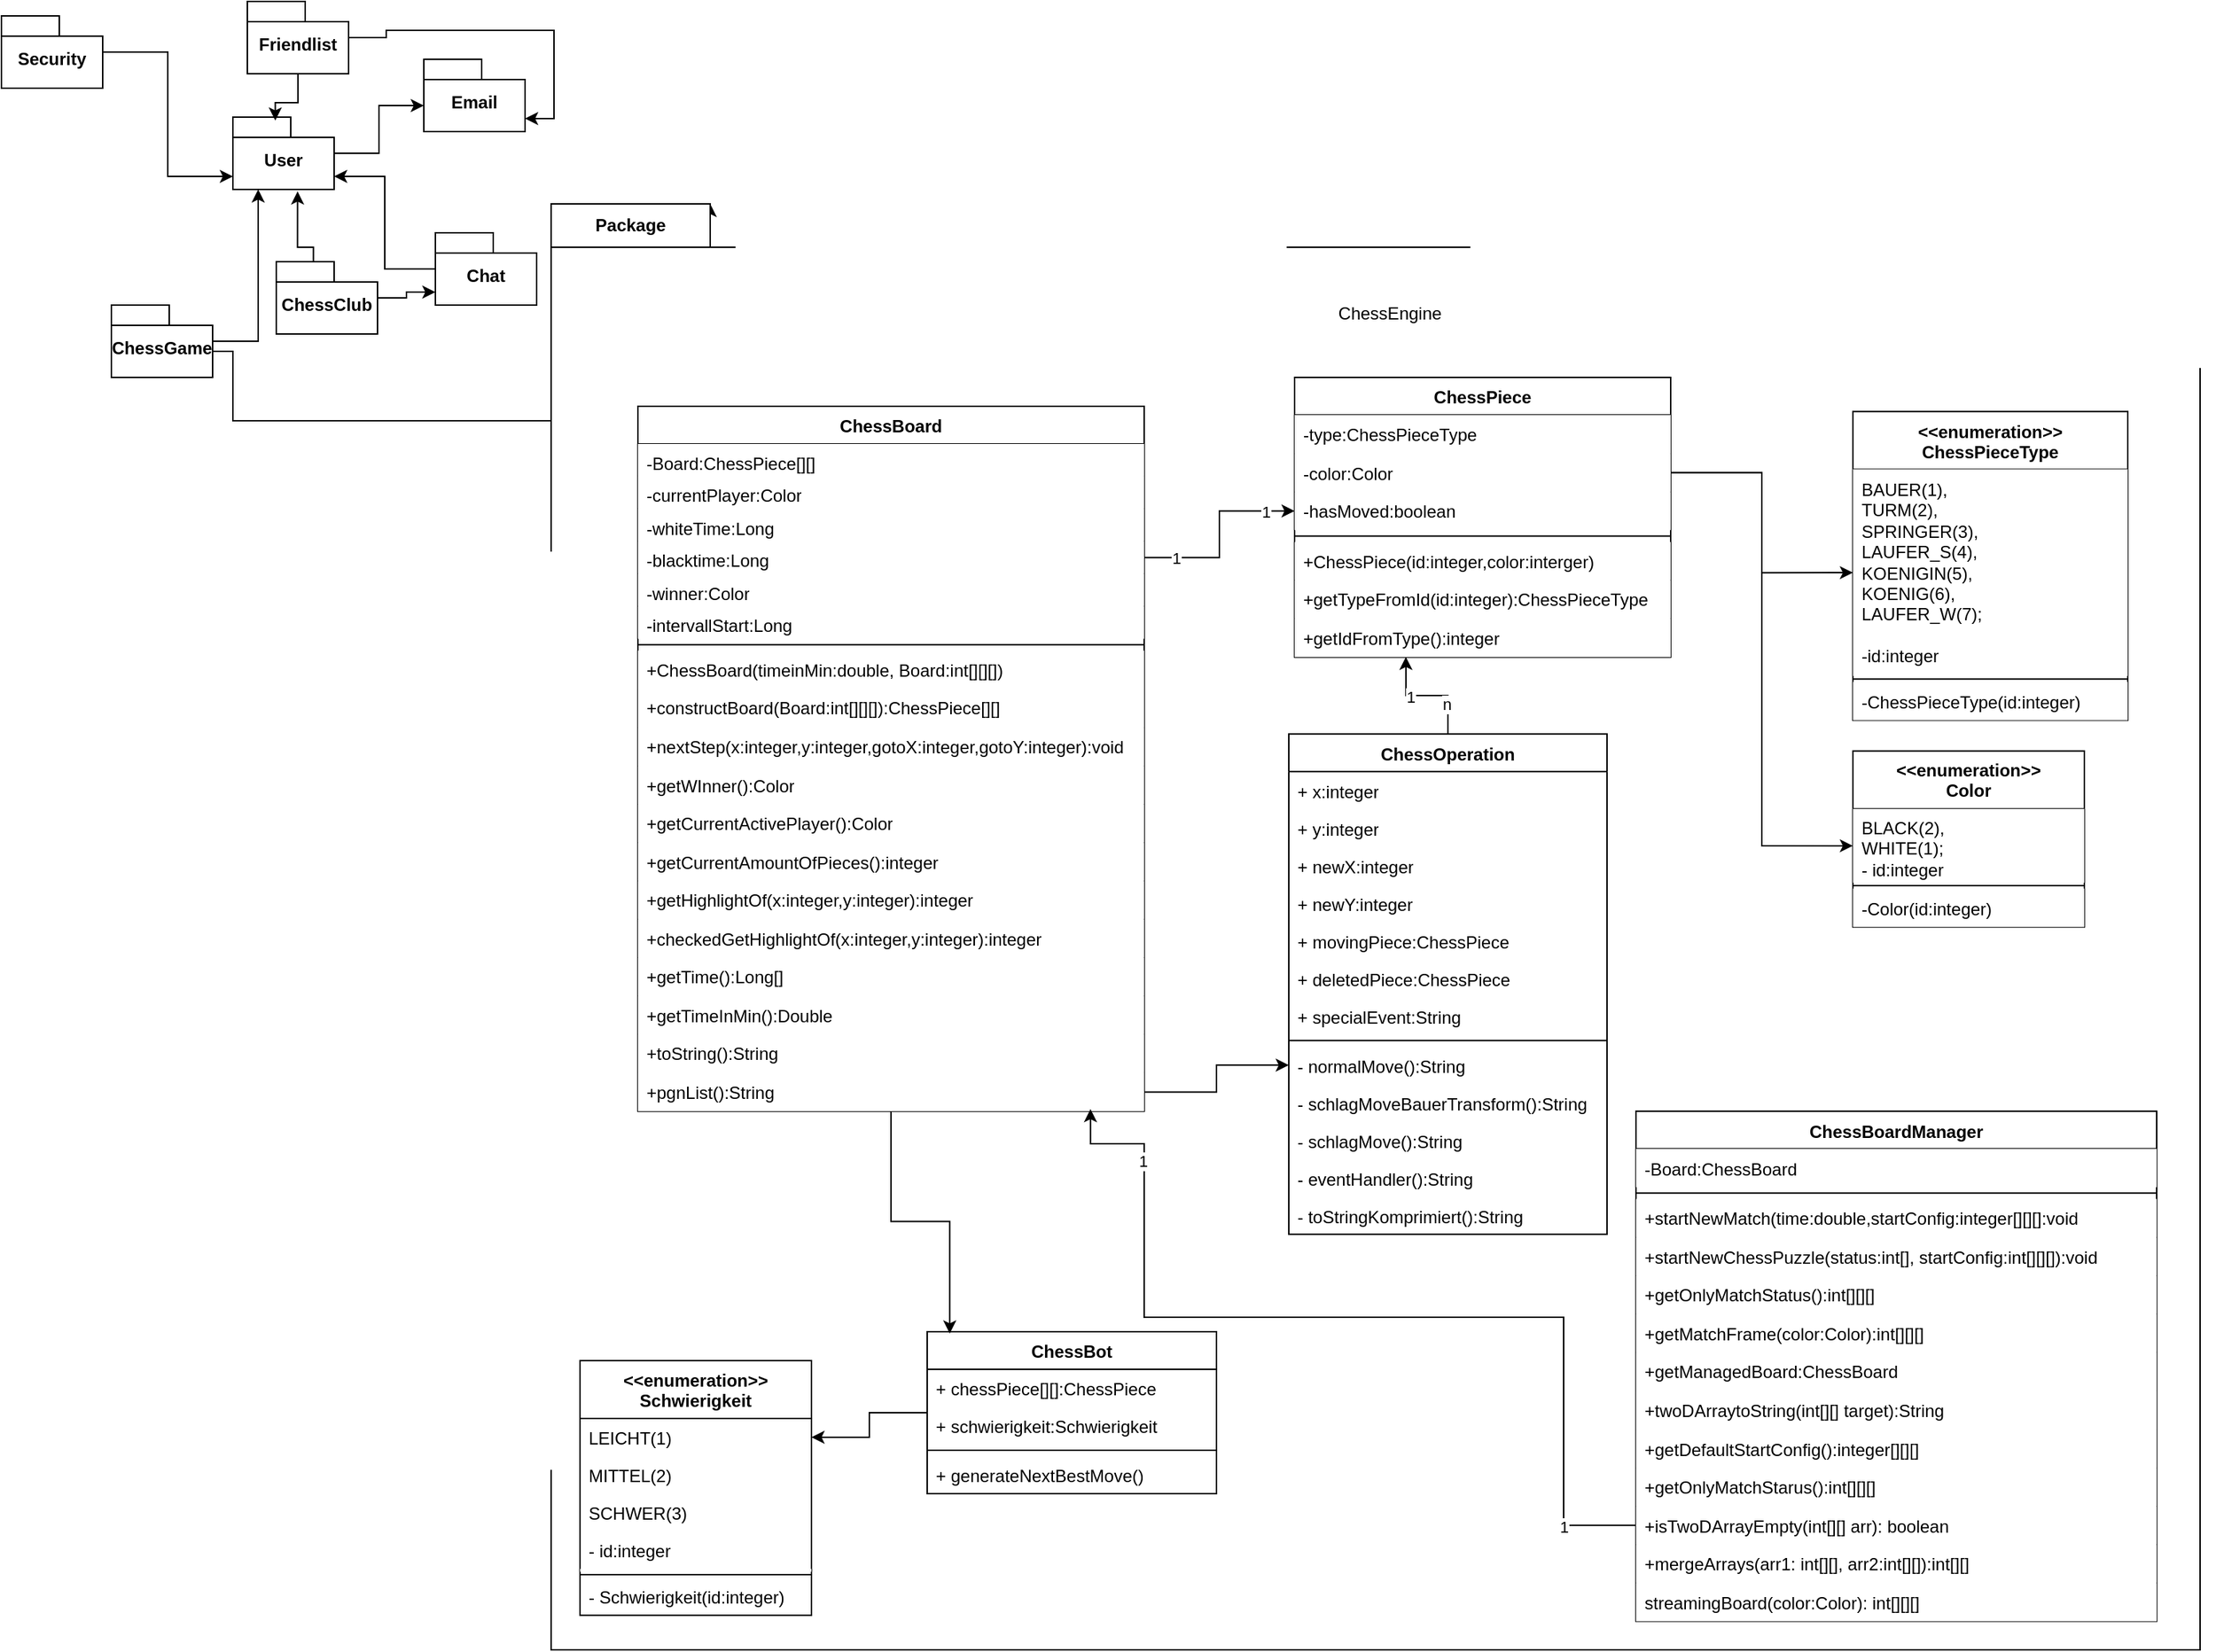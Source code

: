 <mxfile version="22.0.3" type="device">
  <diagram name="Seite-1" id="c28Q1IENT9KXUYJO6mZ8">
    <mxGraphModel dx="1861" dy="556" grid="1" gridSize="10" guides="1" tooltips="1" connect="1" arrows="1" fold="1" page="1" pageScale="1" pageWidth="827" pageHeight="1169" math="0" shadow="0">
      <root>
        <mxCell id="0" />
        <mxCell id="1" parent="0" />
        <mxCell id="IfCNX7LFpCoSi9c5CtZU-1" value="Email" style="shape=folder;fontStyle=1;spacingTop=10;tabWidth=40;tabHeight=14;tabPosition=left;html=1;whiteSpace=wrap;strokeColor=#000000;movable=1;resizable=1;rotatable=1;deletable=1;editable=1;locked=0;connectable=1;" parent="1" vertex="1">
          <mxGeometry x="-448" y="50" width="70" height="50" as="geometry" />
        </mxCell>
        <mxCell id="IfCNX7LFpCoSi9c5CtZU-2" value="Security" style="shape=folder;fontStyle=1;spacingTop=10;tabWidth=40;tabHeight=14;tabPosition=left;html=1;whiteSpace=wrap;strokeColor=#000000;movable=1;resizable=1;rotatable=1;deletable=1;editable=1;locked=0;connectable=1;" parent="1" vertex="1">
          <mxGeometry x="-740" y="20" width="70" height="50" as="geometry" />
        </mxCell>
        <mxCell id="IfCNX7LFpCoSi9c5CtZU-3" value="Friendlist" style="shape=folder;fontStyle=1;spacingTop=10;tabWidth=40;tabHeight=14;tabPosition=left;html=1;whiteSpace=wrap;strokeColor=#000000;movable=1;resizable=1;rotatable=1;deletable=1;editable=1;locked=0;connectable=1;" parent="1" vertex="1">
          <mxGeometry x="-570" y="10" width="70" height="50" as="geometry" />
        </mxCell>
        <mxCell id="IfCNX7LFpCoSi9c5CtZU-4" value="Chat" style="shape=folder;fontStyle=1;spacingTop=10;tabWidth=40;tabHeight=14;tabPosition=left;html=1;whiteSpace=wrap;strokeColor=#000000;movable=1;resizable=1;rotatable=1;deletable=1;editable=1;locked=0;connectable=1;" parent="1" vertex="1">
          <mxGeometry x="-440" y="170" width="70" height="50" as="geometry" />
        </mxCell>
        <mxCell id="IfCNX7LFpCoSi9c5CtZU-5" value="ChessGame" style="shape=folder;fontStyle=1;spacingTop=10;tabWidth=40;tabHeight=14;tabPosition=left;html=1;whiteSpace=wrap;strokeColor=#000000;movable=1;resizable=1;rotatable=1;deletable=1;editable=1;locked=0;connectable=1;" parent="1" vertex="1">
          <mxGeometry x="-664" y="220" width="70" height="50" as="geometry" />
        </mxCell>
        <mxCell id="IfCNX7LFpCoSi9c5CtZU-7" value="User" style="shape=folder;fontStyle=1;spacingTop=10;tabWidth=40;tabHeight=14;tabPosition=left;html=1;whiteSpace=wrap;strokeColor=#000000;movable=1;resizable=1;rotatable=1;deletable=1;editable=1;locked=0;connectable=1;" parent="1" vertex="1">
          <mxGeometry x="-580" y="90" width="70" height="50" as="geometry" />
        </mxCell>
        <mxCell id="IfCNX7LFpCoSi9c5CtZU-9" value="ChessClub" style="shape=folder;fontStyle=1;spacingTop=10;tabWidth=40;tabHeight=14;tabPosition=left;html=1;whiteSpace=wrap;strokeColor=#000000;movable=1;resizable=1;rotatable=1;deletable=1;editable=1;locked=0;connectable=1;" parent="1" vertex="1">
          <mxGeometry x="-550" y="190" width="70" height="50" as="geometry" />
        </mxCell>
        <mxCell id="IfCNX7LFpCoSi9c5CtZU-10" style="edgeStyle=orthogonalEdgeStyle;rounded=0;orthogonalLoop=1;jettySize=auto;html=1;entryX=0;entryY=0;entryDx=0;entryDy=32;entryPerimeter=0;strokeColor=#000000;movable=1;resizable=1;rotatable=1;deletable=1;editable=1;locked=0;connectable=1;" parent="1" source="IfCNX7LFpCoSi9c5CtZU-7" target="IfCNX7LFpCoSi9c5CtZU-1" edge="1">
          <mxGeometry relative="1" as="geometry" />
        </mxCell>
        <mxCell id="IfCNX7LFpCoSi9c5CtZU-11" style="edgeStyle=orthogonalEdgeStyle;rounded=0;orthogonalLoop=1;jettySize=auto;html=1;entryX=0.419;entryY=0.047;entryDx=0;entryDy=0;entryPerimeter=0;strokeColor=#000000;movable=1;resizable=1;rotatable=1;deletable=1;editable=1;locked=0;connectable=1;" parent="1" source="IfCNX7LFpCoSi9c5CtZU-3" target="IfCNX7LFpCoSi9c5CtZU-7" edge="1">
          <mxGeometry relative="1" as="geometry" />
        </mxCell>
        <mxCell id="IfCNX7LFpCoSi9c5CtZU-12" style="edgeStyle=orthogonalEdgeStyle;rounded=0;orthogonalLoop=1;jettySize=auto;html=1;entryX=0;entryY=0;entryDx=70;entryDy=41;entryPerimeter=0;strokeColor=#000000;movable=1;resizable=1;rotatable=1;deletable=1;editable=1;locked=0;connectable=1;" parent="1" source="IfCNX7LFpCoSi9c5CtZU-4" target="IfCNX7LFpCoSi9c5CtZU-7" edge="1">
          <mxGeometry relative="1" as="geometry" />
        </mxCell>
        <mxCell id="IfCNX7LFpCoSi9c5CtZU-14" style="edgeStyle=orthogonalEdgeStyle;rounded=0;orthogonalLoop=1;jettySize=auto;html=1;exitX=0;exitY=0;exitDx=70;exitDy=32;exitPerimeter=0;entryX=0;entryY=0;entryDx=110;entryDy=0;entryPerimeter=0;movable=1;resizable=1;rotatable=1;deletable=1;editable=1;locked=0;connectable=1;" parent="1" source="IfCNX7LFpCoSi9c5CtZU-5" target="IfCNX7LFpCoSi9c5CtZU-20" edge="1">
          <mxGeometry relative="1" as="geometry">
            <mxPoint x="-280" y="361" as="targetPoint" />
            <Array as="points">
              <mxPoint x="-580" y="252" />
              <mxPoint x="-580" y="300" />
            </Array>
          </mxGeometry>
        </mxCell>
        <mxCell id="IfCNX7LFpCoSi9c5CtZU-15" style="edgeStyle=orthogonalEdgeStyle;rounded=0;orthogonalLoop=1;jettySize=auto;html=1;strokeColor=#000000;entryX=0.639;entryY=1.028;entryDx=0;entryDy=0;entryPerimeter=0;exitX=0.367;exitY=-0.007;exitDx=0;exitDy=0;exitPerimeter=0;movable=1;resizable=1;rotatable=1;deletable=1;editable=1;locked=0;connectable=1;" parent="1" source="IfCNX7LFpCoSi9c5CtZU-9" target="IfCNX7LFpCoSi9c5CtZU-7" edge="1">
          <mxGeometry relative="1" as="geometry">
            <mxPoint x="-449" y="180" as="targetPoint" />
            <Array as="points">
              <mxPoint x="-524" y="180" />
              <mxPoint x="-535" y="180" />
            </Array>
          </mxGeometry>
        </mxCell>
        <mxCell id="IfCNX7LFpCoSi9c5CtZU-16" style="edgeStyle=orthogonalEdgeStyle;rounded=0;orthogonalLoop=1;jettySize=auto;html=1;entryX=0.25;entryY=1;entryDx=0;entryDy=0;entryPerimeter=0;strokeColor=#000000;movable=1;resizable=1;rotatable=1;deletable=1;editable=1;locked=0;connectable=1;" parent="1" source="IfCNX7LFpCoSi9c5CtZU-5" target="IfCNX7LFpCoSi9c5CtZU-7" edge="1">
          <mxGeometry relative="1" as="geometry" />
        </mxCell>
        <mxCell id="IfCNX7LFpCoSi9c5CtZU-17" style="edgeStyle=orthogonalEdgeStyle;rounded=0;orthogonalLoop=1;jettySize=auto;html=1;entryX=0;entryY=0;entryDx=70;entryDy=41;entryPerimeter=0;strokeColor=#000000;movable=1;resizable=1;rotatable=1;deletable=1;editable=1;locked=0;connectable=1;" parent="1" source="IfCNX7LFpCoSi9c5CtZU-3" target="IfCNX7LFpCoSi9c5CtZU-1" edge="1">
          <mxGeometry relative="1" as="geometry" />
        </mxCell>
        <mxCell id="IfCNX7LFpCoSi9c5CtZU-18" style="edgeStyle=orthogonalEdgeStyle;rounded=0;orthogonalLoop=1;jettySize=auto;html=1;entryX=0;entryY=0;entryDx=0;entryDy=41;entryPerimeter=0;strokeColor=#000000;movable=1;resizable=1;rotatable=1;deletable=1;editable=1;locked=0;connectable=1;" parent="1" source="IfCNX7LFpCoSi9c5CtZU-2" target="IfCNX7LFpCoSi9c5CtZU-7" edge="1">
          <mxGeometry relative="1" as="geometry" />
        </mxCell>
        <mxCell id="IfCNX7LFpCoSi9c5CtZU-19" style="edgeStyle=orthogonalEdgeStyle;rounded=0;orthogonalLoop=1;jettySize=auto;html=1;entryX=0;entryY=0;entryDx=0;entryDy=41;entryPerimeter=0;strokeColor=#000000;movable=1;resizable=1;rotatable=1;deletable=1;editable=1;locked=0;connectable=1;" parent="1" source="IfCNX7LFpCoSi9c5CtZU-9" target="IfCNX7LFpCoSi9c5CtZU-4" edge="1">
          <mxGeometry relative="1" as="geometry" />
        </mxCell>
        <mxCell id="IfCNX7LFpCoSi9c5CtZU-20" value="Package" style="shape=folder;fontStyle=1;tabWidth=110;tabHeight=30;tabPosition=left;html=1;boundedLbl=1;labelInHeader=1;container=0;collapsible=0;whiteSpace=wrap;movable=1;resizable=1;rotatable=1;deletable=1;editable=1;locked=0;connectable=1;" parent="1" vertex="1">
          <mxGeometry x="-360" y="150" width="1140" height="1000" as="geometry" />
        </mxCell>
        <mxCell id="IfCNX7LFpCoSi9c5CtZU-21" value="ChessEngine" style="html=1;strokeColor=none;resizeWidth=1;resizeHeight=1;fillColor=none;part=1;connectable=1;allowArrows=0;deletable=1;whiteSpace=wrap;movable=1;resizable=1;rotatable=1;editable=1;locked=0;" parent="1" vertex="1">
          <mxGeometry x="-350" y="150" width="1140" height="91.757" as="geometry">
            <mxPoint y="30" as="offset" />
          </mxGeometry>
        </mxCell>
        <mxCell id="IfCNX7LFpCoSi9c5CtZU-80" value="ChessBoardManager" style="swimlane;fontStyle=1;align=center;verticalAlign=top;childLayout=stackLayout;horizontal=1;startSize=26;horizontalStack=0;resizeParent=1;resizeParentMax=0;resizeLast=0;collapsible=1;marginBottom=0;whiteSpace=wrap;html=1;fillColor=#FFFFFF;movable=1;resizable=1;rotatable=1;deletable=1;editable=1;locked=0;connectable=1;" parent="1" vertex="1">
          <mxGeometry x="390" y="777.522" width="360" height="352.737" as="geometry" />
        </mxCell>
        <mxCell id="IfCNX7LFpCoSi9c5CtZU-81" value="-Board:ChessBoard" style="text;strokeColor=none;fillColor=#FFFFFF;align=left;verticalAlign=top;spacingLeft=4;spacingRight=4;overflow=hidden;rotatable=1;points=[[0,0.5],[1,0.5]];portConstraint=eastwest;whiteSpace=wrap;html=1;movable=1;resizable=1;deletable=1;editable=1;locked=0;connectable=1;" parent="IfCNX7LFpCoSi9c5CtZU-80" vertex="1">
          <mxGeometry y="26" width="360" height="26.547" as="geometry" />
        </mxCell>
        <mxCell id="IfCNX7LFpCoSi9c5CtZU-83" value="" style="line;strokeWidth=1;fillColor=#FFFFFF;align=left;verticalAlign=middle;spacingTop=-1;spacingLeft=3;spacingRight=3;rotatable=1;labelPosition=right;points=[];portConstraint=eastwest;strokeColor=inherit;movable=1;resizable=1;deletable=1;editable=1;locked=0;connectable=1;" parent="IfCNX7LFpCoSi9c5CtZU-80" vertex="1">
          <mxGeometry y="52.547" width="360" height="8.168" as="geometry" />
        </mxCell>
        <mxCell id="IfCNX7LFpCoSi9c5CtZU-84" value="+startNewMatch(time:double,startConfig:integer[][][]:void" style="text;strokeColor=none;fillColor=#FFFFFF;align=left;verticalAlign=top;spacingLeft=4;spacingRight=4;overflow=hidden;rotatable=1;points=[[0,0.5],[1,0.5]];portConstraint=eastwest;whiteSpace=wrap;html=1;movable=1;resizable=1;deletable=1;editable=1;locked=0;connectable=1;" parent="IfCNX7LFpCoSi9c5CtZU-80" vertex="1">
          <mxGeometry y="60.716" width="360" height="26.547" as="geometry" />
        </mxCell>
        <mxCell id="XPDA9a6sTZwHY-Tw1bYk-1" value="+startNewChessPuzzle(status:int[], startConfig:int[][][]):void" style="text;strokeColor=none;fillColor=#FFFFFF;align=left;verticalAlign=top;spacingLeft=4;spacingRight=4;overflow=hidden;rotatable=1;points=[[0,0.5],[1,0.5]];portConstraint=eastwest;whiteSpace=wrap;html=1;movable=1;resizable=1;deletable=1;editable=1;locked=0;connectable=1;" parent="IfCNX7LFpCoSi9c5CtZU-80" vertex="1">
          <mxGeometry y="87.263" width="360" height="26.547" as="geometry" />
        </mxCell>
        <mxCell id="XPDA9a6sTZwHY-Tw1bYk-2" value="+getOnlyMatchStatus():int[][][]" style="text;strokeColor=none;fillColor=#FFFFFF;align=left;verticalAlign=top;spacingLeft=4;spacingRight=4;overflow=hidden;rotatable=1;points=[[0,0.5],[1,0.5]];portConstraint=eastwest;whiteSpace=wrap;html=1;movable=1;resizable=1;deletable=1;editable=1;locked=0;connectable=1;" parent="IfCNX7LFpCoSi9c5CtZU-80" vertex="1">
          <mxGeometry y="113.811" width="360" height="26.547" as="geometry" />
        </mxCell>
        <mxCell id="XPDA9a6sTZwHY-Tw1bYk-3" value="+getMatchFrame(color:Color):int[][][]" style="text;strokeColor=none;fillColor=#FFFFFF;align=left;verticalAlign=top;spacingLeft=4;spacingRight=4;overflow=hidden;rotatable=1;points=[[0,0.5],[1,0.5]];portConstraint=eastwest;whiteSpace=wrap;html=1;movable=1;resizable=1;deletable=1;editable=1;locked=0;connectable=1;" parent="IfCNX7LFpCoSi9c5CtZU-80" vertex="1">
          <mxGeometry y="140.358" width="360" height="26.547" as="geometry" />
        </mxCell>
        <mxCell id="IfCNX7LFpCoSi9c5CtZU-89" value="+getManagedBoard:ChessBoard" style="text;strokeColor=none;fillColor=#FFFFFF;align=left;verticalAlign=top;spacingLeft=4;spacingRight=4;overflow=hidden;rotatable=1;points=[[0,0.5],[1,0.5]];portConstraint=eastwest;whiteSpace=wrap;html=1;movable=1;resizable=1;deletable=1;editable=1;locked=0;connectable=1;" parent="IfCNX7LFpCoSi9c5CtZU-80" vertex="1">
          <mxGeometry y="166.905" width="360" height="26.547" as="geometry" />
        </mxCell>
        <mxCell id="XPDA9a6sTZwHY-Tw1bYk-4" value="+twoDArraytoString(int[][] target):String" style="text;strokeColor=none;fillColor=#FFFFFF;align=left;verticalAlign=top;spacingLeft=4;spacingRight=4;overflow=hidden;rotatable=1;points=[[0,0.5],[1,0.5]];portConstraint=eastwest;whiteSpace=wrap;html=1;movable=1;resizable=1;deletable=1;editable=1;locked=0;connectable=1;" parent="IfCNX7LFpCoSi9c5CtZU-80" vertex="1">
          <mxGeometry y="193.453" width="360" height="26.547" as="geometry" />
        </mxCell>
        <mxCell id="IfCNX7LFpCoSi9c5CtZU-85" value="+getDefaultStartConfig():integer[][][]" style="text;strokeColor=none;fillColor=#FFFFFF;align=left;verticalAlign=top;spacingLeft=4;spacingRight=4;overflow=hidden;rotatable=1;points=[[0,0.5],[1,0.5]];portConstraint=eastwest;whiteSpace=wrap;html=1;movable=1;resizable=1;deletable=1;editable=1;locked=0;connectable=1;" parent="IfCNX7LFpCoSi9c5CtZU-80" vertex="1">
          <mxGeometry y="220.0" width="360" height="26.547" as="geometry" />
        </mxCell>
        <mxCell id="XPDA9a6sTZwHY-Tw1bYk-5" value="+getOnlyMatchStarus():int[][][]" style="text;strokeColor=none;fillColor=#FFFFFF;align=left;verticalAlign=top;spacingLeft=4;spacingRight=4;overflow=hidden;rotatable=1;points=[[0,0.5],[1,0.5]];portConstraint=eastwest;whiteSpace=wrap;html=1;movable=1;resizable=1;deletable=1;editable=1;locked=0;connectable=1;" parent="IfCNX7LFpCoSi9c5CtZU-80" vertex="1">
          <mxGeometry y="246.547" width="360" height="26.547" as="geometry" />
        </mxCell>
        <mxCell id="XPDA9a6sTZwHY-Tw1bYk-6" value="+isTwoDArrayEmpty(int[][] arr): boolean" style="text;strokeColor=none;fillColor=#FFFFFF;align=left;verticalAlign=top;spacingLeft=4;spacingRight=4;overflow=hidden;rotatable=1;points=[[0,0.5],[1,0.5]];portConstraint=eastwest;whiteSpace=wrap;html=1;movable=1;resizable=1;deletable=1;editable=1;locked=0;connectable=1;" parent="IfCNX7LFpCoSi9c5CtZU-80" vertex="1">
          <mxGeometry y="273.095" width="360" height="26.547" as="geometry" />
        </mxCell>
        <mxCell id="XPDA9a6sTZwHY-Tw1bYk-7" value="+mergeArrays(arr1: int[][], arr2:int[][]):int[][]" style="text;strokeColor=none;fillColor=#FFFFFF;align=left;verticalAlign=top;spacingLeft=4;spacingRight=4;overflow=hidden;rotatable=1;points=[[0,0.5],[1,0.5]];portConstraint=eastwest;whiteSpace=wrap;html=1;movable=1;resizable=1;deletable=1;editable=1;locked=0;connectable=1;" parent="IfCNX7LFpCoSi9c5CtZU-80" vertex="1">
          <mxGeometry y="299.642" width="360" height="26.547" as="geometry" />
        </mxCell>
        <mxCell id="IfCNX7LFpCoSi9c5CtZU-90" value="streamingBoard(color:Color): int[][][]" style="text;strokeColor=none;fillColor=#FFFFFF;align=left;verticalAlign=top;spacingLeft=4;spacingRight=4;overflow=hidden;rotatable=1;points=[[0,0.5],[1,0.5]];portConstraint=eastwest;whiteSpace=wrap;html=1;movable=1;resizable=1;deletable=1;editable=1;locked=0;connectable=1;" parent="IfCNX7LFpCoSi9c5CtZU-80" vertex="1">
          <mxGeometry y="326.189" width="360" height="26.547" as="geometry" />
        </mxCell>
        <mxCell id="IfCNX7LFpCoSi9c5CtZU-91" value="ChessBoard" style="swimlane;fontStyle=1;align=center;verticalAlign=top;childLayout=stackLayout;horizontal=1;startSize=26;horizontalStack=0;resizeParent=1;resizeParentMax=0;resizeLast=0;collapsible=1;marginBottom=0;whiteSpace=wrap;html=1;fillColor=#FFFFFF;movable=1;resizable=1;rotatable=1;deletable=1;editable=1;locked=0;connectable=1;" parent="1" vertex="1">
          <mxGeometry x="-300" y="290.004" width="350" height="487.516" as="geometry" />
        </mxCell>
        <mxCell id="IfCNX7LFpCoSi9c5CtZU-92" value="-Board:ChessPiece[][]" style="text;strokeColor=none;fillColor=#FFFFFF;align=left;verticalAlign=top;spacingLeft=4;spacingRight=4;overflow=hidden;rotatable=1;points=[[0,0.5],[1,0.5]];portConstraint=eastwest;whiteSpace=wrap;html=1;movable=1;resizable=1;deletable=1;editable=1;locked=0;connectable=1;" parent="IfCNX7LFpCoSi9c5CtZU-91" vertex="1">
          <mxGeometry y="26" width="350" height="22.463" as="geometry" />
        </mxCell>
        <mxCell id="IfCNX7LFpCoSi9c5CtZU-93" value="-currentPlayer:Color" style="text;strokeColor=none;fillColor=#FFFFFF;align=left;verticalAlign=top;spacingLeft=4;spacingRight=4;overflow=hidden;rotatable=1;points=[[0,0.5],[1,0.5]];portConstraint=eastwest;whiteSpace=wrap;html=1;movable=1;resizable=1;deletable=1;editable=1;locked=0;connectable=1;" parent="IfCNX7LFpCoSi9c5CtZU-91" vertex="1">
          <mxGeometry y="48.463" width="350" height="22.463" as="geometry" />
        </mxCell>
        <mxCell id="IfCNX7LFpCoSi9c5CtZU-94" value="-whiteTime:Long" style="text;strokeColor=none;fillColor=#FFFFFF;align=left;verticalAlign=top;spacingLeft=4;spacingRight=4;overflow=hidden;rotatable=1;points=[[0,0.5],[1,0.5]];portConstraint=eastwest;whiteSpace=wrap;html=1;movable=1;resizable=1;deletable=1;editable=1;locked=0;connectable=1;" parent="IfCNX7LFpCoSi9c5CtZU-91" vertex="1">
          <mxGeometry y="70.926" width="350" height="22.463" as="geometry" />
        </mxCell>
        <mxCell id="IfCNX7LFpCoSi9c5CtZU-95" value="-blacktime:Long" style="text;strokeColor=none;fillColor=#FFFFFF;align=left;verticalAlign=top;spacingLeft=4;spacingRight=4;overflow=hidden;rotatable=1;points=[[0,0.5],[1,0.5]];portConstraint=eastwest;whiteSpace=wrap;html=1;movable=1;resizable=1;deletable=1;editable=1;locked=0;connectable=1;" parent="IfCNX7LFpCoSi9c5CtZU-91" vertex="1">
          <mxGeometry y="93.389" width="350" height="22.463" as="geometry" />
        </mxCell>
        <mxCell id="IfCNX7LFpCoSi9c5CtZU-96" value="-winner:Color" style="text;strokeColor=none;fillColor=#FFFFFF;align=left;verticalAlign=top;spacingLeft=4;spacingRight=4;overflow=hidden;rotatable=1;points=[[0,0.5],[1,0.5]];portConstraint=eastwest;whiteSpace=wrap;html=1;movable=1;resizable=1;deletable=1;editable=1;locked=0;connectable=1;" parent="IfCNX7LFpCoSi9c5CtZU-91" vertex="1">
          <mxGeometry y="115.853" width="350" height="22.463" as="geometry" />
        </mxCell>
        <mxCell id="IfCNX7LFpCoSi9c5CtZU-97" value="-intervallStart:Long" style="text;strokeColor=none;fillColor=#FFFFFF;align=left;verticalAlign=top;spacingLeft=4;spacingRight=4;overflow=hidden;rotatable=1;points=[[0,0.5],[1,0.5]];portConstraint=eastwest;whiteSpace=wrap;html=1;movable=1;resizable=1;deletable=1;editable=1;locked=0;connectable=1;" parent="IfCNX7LFpCoSi9c5CtZU-91" vertex="1">
          <mxGeometry y="138.316" width="350" height="22.463" as="geometry" />
        </mxCell>
        <mxCell id="IfCNX7LFpCoSi9c5CtZU-98" value="" style="line;strokeWidth=1;fillColor=#FFFFFF;align=left;verticalAlign=middle;spacingTop=-1;spacingLeft=3;spacingRight=3;rotatable=1;labelPosition=right;points=[];portConstraint=eastwest;strokeColor=inherit;movable=1;resizable=1;deletable=1;editable=1;locked=0;connectable=1;" parent="IfCNX7LFpCoSi9c5CtZU-91" vertex="1">
          <mxGeometry y="160.779" width="350" height="8.168" as="geometry" />
        </mxCell>
        <mxCell id="IfCNX7LFpCoSi9c5CtZU-99" value="+ChessBoard(timeinMin:double, Board:int[][][])" style="text;strokeColor=none;fillColor=#FFFFFF;align=left;verticalAlign=top;spacingLeft=4;spacingRight=4;overflow=hidden;rotatable=1;points=[[0,0.5],[1,0.5]];portConstraint=eastwest;whiteSpace=wrap;html=1;movable=1;resizable=1;deletable=1;editable=1;locked=0;connectable=1;" parent="IfCNX7LFpCoSi9c5CtZU-91" vertex="1">
          <mxGeometry y="168.947" width="350" height="26.547" as="geometry" />
        </mxCell>
        <mxCell id="IfCNX7LFpCoSi9c5CtZU-100" value="+constructBoard(Board:int[][][]):ChessPiece[][]" style="text;strokeColor=none;fillColor=#FFFFFF;align=left;verticalAlign=top;spacingLeft=4;spacingRight=4;overflow=hidden;rotatable=1;points=[[0,0.5],[1,0.5]];portConstraint=eastwest;whiteSpace=wrap;html=1;movable=1;resizable=1;deletable=1;editable=1;locked=0;connectable=1;" parent="IfCNX7LFpCoSi9c5CtZU-91" vertex="1">
          <mxGeometry y="195.495" width="350" height="26.547" as="geometry" />
        </mxCell>
        <mxCell id="IfCNX7LFpCoSi9c5CtZU-101" value="+nextStep(x:integer,y:integer,gotoX:integer,gotoY:integer):void" style="text;strokeColor=none;fillColor=#FFFFFF;align=left;verticalAlign=top;spacingLeft=4;spacingRight=4;overflow=hidden;rotatable=1;points=[[0,0.5],[1,0.5]];portConstraint=eastwest;whiteSpace=wrap;html=1;movable=1;resizable=1;deletable=1;editable=1;locked=0;connectable=1;" parent="IfCNX7LFpCoSi9c5CtZU-91" vertex="1">
          <mxGeometry y="222.042" width="350" height="26.547" as="geometry" />
        </mxCell>
        <mxCell id="IfCNX7LFpCoSi9c5CtZU-102" value="+getWInner():Color" style="text;strokeColor=none;fillColor=#FFFFFF;align=left;verticalAlign=top;spacingLeft=4;spacingRight=4;overflow=hidden;rotatable=1;points=[[0,0.5],[1,0.5]];portConstraint=eastwest;whiteSpace=wrap;html=1;movable=1;resizable=1;deletable=1;editable=1;locked=0;connectable=1;" parent="IfCNX7LFpCoSi9c5CtZU-91" vertex="1">
          <mxGeometry y="248.589" width="350" height="26.547" as="geometry" />
        </mxCell>
        <mxCell id="IfCNX7LFpCoSi9c5CtZU-103" value="+getCurrentActivePlayer():Color" style="text;strokeColor=none;fillColor=#FFFFFF;align=left;verticalAlign=top;spacingLeft=4;spacingRight=4;overflow=hidden;rotatable=1;points=[[0,0.5],[1,0.5]];portConstraint=eastwest;whiteSpace=wrap;html=1;movable=1;resizable=1;deletable=1;editable=1;locked=0;connectable=1;" parent="IfCNX7LFpCoSi9c5CtZU-91" vertex="1">
          <mxGeometry y="275.137" width="350" height="26.547" as="geometry" />
        </mxCell>
        <mxCell id="IfCNX7LFpCoSi9c5CtZU-104" value="+getCurrentAmountOfPieces():integer" style="text;strokeColor=none;fillColor=#FFFFFF;align=left;verticalAlign=top;spacingLeft=4;spacingRight=4;overflow=hidden;rotatable=1;points=[[0,0.5],[1,0.5]];portConstraint=eastwest;whiteSpace=wrap;html=1;movable=1;resizable=1;deletable=1;editable=1;locked=0;connectable=1;" parent="IfCNX7LFpCoSi9c5CtZU-91" vertex="1">
          <mxGeometry y="301.684" width="350" height="26.547" as="geometry" />
        </mxCell>
        <mxCell id="IfCNX7LFpCoSi9c5CtZU-105" value="+getHighlightOf(x:integer,y:integer):integer" style="text;strokeColor=none;fillColor=#FFFFFF;align=left;verticalAlign=top;spacingLeft=4;spacingRight=4;overflow=hidden;rotatable=1;points=[[0,0.5],[1,0.5]];portConstraint=eastwest;whiteSpace=wrap;html=1;movable=1;resizable=1;deletable=1;editable=1;locked=0;connectable=1;" parent="IfCNX7LFpCoSi9c5CtZU-91" vertex="1">
          <mxGeometry y="328.232" width="350" height="26.547" as="geometry" />
        </mxCell>
        <mxCell id="IfCNX7LFpCoSi9c5CtZU-106" value="+checkedGetHighlightOf(x:integer,y:integer):integer" style="text;strokeColor=none;fillColor=#FFFFFF;align=left;verticalAlign=top;spacingLeft=4;spacingRight=4;overflow=hidden;rotatable=1;points=[[0,0.5],[1,0.5]];portConstraint=eastwest;whiteSpace=wrap;html=1;movable=1;resizable=1;deletable=1;editable=1;locked=0;connectable=1;" parent="IfCNX7LFpCoSi9c5CtZU-91" vertex="1">
          <mxGeometry y="354.779" width="350" height="26.547" as="geometry" />
        </mxCell>
        <mxCell id="IfCNX7LFpCoSi9c5CtZU-107" value="+getTime():Long[]" style="text;strokeColor=none;fillColor=#FFFFFF;align=left;verticalAlign=top;spacingLeft=4;spacingRight=4;overflow=hidden;rotatable=1;points=[[0,0.5],[1,0.5]];portConstraint=eastwest;whiteSpace=wrap;html=1;movable=1;resizable=1;deletable=1;editable=1;locked=0;connectable=1;" parent="IfCNX7LFpCoSi9c5CtZU-91" vertex="1">
          <mxGeometry y="381.326" width="350" height="26.547" as="geometry" />
        </mxCell>
        <mxCell id="IfCNX7LFpCoSi9c5CtZU-108" value="+getTimeInMin():Double" style="text;strokeColor=none;fillColor=#FFFFFF;align=left;verticalAlign=top;spacingLeft=4;spacingRight=4;overflow=hidden;rotatable=1;points=[[0,0.5],[1,0.5]];portConstraint=eastwest;whiteSpace=wrap;html=1;movable=1;resizable=1;deletable=1;editable=1;locked=0;connectable=1;" parent="IfCNX7LFpCoSi9c5CtZU-91" vertex="1">
          <mxGeometry y="407.874" width="350" height="26.547" as="geometry" />
        </mxCell>
        <mxCell id="IfCNX7LFpCoSi9c5CtZU-110" value="+toString():String" style="text;strokeColor=none;fillColor=#FFFFFF;align=left;verticalAlign=top;spacingLeft=4;spacingRight=4;overflow=hidden;rotatable=1;points=[[0,0.5],[1,0.5]];portConstraint=eastwest;whiteSpace=wrap;html=1;movable=1;resizable=1;deletable=1;editable=1;locked=0;connectable=1;" parent="IfCNX7LFpCoSi9c5CtZU-91" vertex="1">
          <mxGeometry y="434.421" width="350" height="26.547" as="geometry" />
        </mxCell>
        <mxCell id="IfCNX7LFpCoSi9c5CtZU-109" value="+pgnList():String" style="text;strokeColor=none;fillColor=#FFFFFF;align=left;verticalAlign=top;spacingLeft=4;spacingRight=4;overflow=hidden;rotatable=1;points=[[0,0.5],[1,0.5]];portConstraint=eastwest;whiteSpace=wrap;html=1;movable=1;resizable=1;deletable=1;editable=1;locked=0;connectable=1;" parent="IfCNX7LFpCoSi9c5CtZU-91" vertex="1">
          <mxGeometry y="460.968" width="350" height="26.547" as="geometry" />
        </mxCell>
        <mxCell id="IfCNX7LFpCoSi9c5CtZU-77" style="edgeStyle=orthogonalEdgeStyle;rounded=0;orthogonalLoop=1;jettySize=auto;html=1;entryX=0.894;entryY=0.943;entryDx=0;entryDy=0;exitX=0;exitY=0.5;exitDx=0;exitDy=0;fillColor=#FFFFFF;movable=1;resizable=1;rotatable=1;deletable=1;editable=1;locked=0;connectable=1;entryPerimeter=0;" parent="1" source="XPDA9a6sTZwHY-Tw1bYk-6" target="IfCNX7LFpCoSi9c5CtZU-109" edge="1">
          <mxGeometry relative="1" as="geometry">
            <mxPoint x="-130" y="967.474" as="targetPoint" />
            <Array as="points">
              <mxPoint x="340" y="1064" />
              <mxPoint x="340" y="920" />
              <mxPoint x="50" y="920" />
              <mxPoint x="50" y="800" />
              <mxPoint x="13" y="800" />
            </Array>
            <mxPoint x="320" y="1072.642" as="sourcePoint" />
          </mxGeometry>
        </mxCell>
        <mxCell id="IfCNX7LFpCoSi9c5CtZU-78" value="1" style="edgeLabel;html=1;align=center;verticalAlign=middle;resizable=1;points=[];fillColor=#FFFFFF;movable=1;rotatable=1;deletable=1;editable=1;locked=0;connectable=1;" parent="IfCNX7LFpCoSi9c5CtZU-77" vertex="1" connectable="0">
          <mxGeometry x="-0.804" y="2" relative="1" as="geometry">
            <mxPoint x="2" y="16" as="offset" />
          </mxGeometry>
        </mxCell>
        <mxCell id="IfCNX7LFpCoSi9c5CtZU-79" value="1" style="edgeLabel;html=1;align=center;verticalAlign=middle;resizable=1;points=[];fillColor=#FFFFFF;movable=1;rotatable=1;deletable=1;editable=1;locked=0;connectable=1;" parent="IfCNX7LFpCoSi9c5CtZU-77" vertex="1" connectable="0">
          <mxGeometry x="0.784" y="1" relative="1" as="geometry">
            <mxPoint y="1" as="offset" />
          </mxGeometry>
        </mxCell>
        <mxCell id="IfCNX7LFpCoSi9c5CtZU-111" value="ChessPiece" style="swimlane;fontStyle=1;align=center;verticalAlign=top;childLayout=stackLayout;horizontal=1;startSize=26;horizontalStack=0;resizeParent=1;resizeParentMax=0;resizeLast=0;collapsible=1;marginBottom=0;whiteSpace=wrap;html=1;fillColor=#FFFFFF;movable=1;resizable=1;rotatable=1;deletable=1;editable=1;locked=0;connectable=1;" parent="1" vertex="1">
          <mxGeometry x="154" y="270.004" width="260" height="193.453" as="geometry" />
        </mxCell>
        <mxCell id="IfCNX7LFpCoSi9c5CtZU-112" value="-type:ChessPieceType" style="text;strokeColor=none;fillColor=#FFFFFF;align=left;verticalAlign=top;spacingLeft=4;spacingRight=4;overflow=hidden;rotatable=1;points=[[0,0.5],[1,0.5]];portConstraint=eastwest;whiteSpace=wrap;html=1;movable=1;resizable=1;deletable=1;editable=1;locked=0;connectable=1;" parent="IfCNX7LFpCoSi9c5CtZU-111" vertex="1">
          <mxGeometry y="26" width="260" height="26.547" as="geometry" />
        </mxCell>
        <mxCell id="IfCNX7LFpCoSi9c5CtZU-113" value="-color:Color" style="text;strokeColor=none;fillColor=#FFFFFF;align=left;verticalAlign=top;spacingLeft=4;spacingRight=4;overflow=hidden;rotatable=1;points=[[0,0.5],[1,0.5]];portConstraint=eastwest;whiteSpace=wrap;html=1;movable=1;resizable=1;deletable=1;editable=1;locked=0;connectable=1;" parent="IfCNX7LFpCoSi9c5CtZU-111" vertex="1">
          <mxGeometry y="52.547" width="260" height="26.547" as="geometry" />
        </mxCell>
        <mxCell id="IfCNX7LFpCoSi9c5CtZU-114" value="-hasMoved:boolean" style="text;strokeColor=none;fillColor=#FFFFFF;align=left;verticalAlign=top;spacingLeft=4;spacingRight=4;overflow=hidden;rotatable=1;points=[[0,0.5],[1,0.5]];portConstraint=eastwest;whiteSpace=wrap;html=1;movable=1;resizable=1;deletable=1;editable=1;locked=0;connectable=1;" parent="IfCNX7LFpCoSi9c5CtZU-111" vertex="1">
          <mxGeometry y="79.095" width="260" height="26.547" as="geometry" />
        </mxCell>
        <mxCell id="IfCNX7LFpCoSi9c5CtZU-115" value="" style="line;strokeWidth=1;fillColor=#FFFFFF;align=left;verticalAlign=middle;spacingTop=-1;spacingLeft=3;spacingRight=3;rotatable=1;labelPosition=right;points=[];portConstraint=eastwest;strokeColor=inherit;movable=1;resizable=1;deletable=1;editable=1;locked=0;connectable=1;" parent="IfCNX7LFpCoSi9c5CtZU-111" vertex="1">
          <mxGeometry y="105.642" width="260" height="8.168" as="geometry" />
        </mxCell>
        <mxCell id="IfCNX7LFpCoSi9c5CtZU-116" value="+ChessPiece(id:integer,color:interger)" style="text;strokeColor=none;fillColor=#FFFFFF;align=left;verticalAlign=top;spacingLeft=4;spacingRight=4;overflow=hidden;rotatable=1;points=[[0,0.5],[1,0.5]];portConstraint=eastwest;whiteSpace=wrap;html=1;movable=1;resizable=1;deletable=1;editable=1;locked=0;connectable=1;" parent="IfCNX7LFpCoSi9c5CtZU-111" vertex="1">
          <mxGeometry y="113.811" width="260" height="26.547" as="geometry" />
        </mxCell>
        <mxCell id="IfCNX7LFpCoSi9c5CtZU-117" value="+getTypeFromId(id:integer):ChessPieceType" style="text;strokeColor=none;fillColor=#FFFFFF;align=left;verticalAlign=top;spacingLeft=4;spacingRight=4;overflow=hidden;rotatable=1;points=[[0,0.5],[1,0.5]];portConstraint=eastwest;whiteSpace=wrap;html=1;movable=1;resizable=1;deletable=1;editable=1;locked=0;connectable=1;" parent="IfCNX7LFpCoSi9c5CtZU-111" vertex="1">
          <mxGeometry y="140.358" width="260" height="26.547" as="geometry" />
        </mxCell>
        <mxCell id="IfCNX7LFpCoSi9c5CtZU-118" value="+getIdFromType():integer" style="text;strokeColor=none;fillColor=#FFFFFF;align=left;verticalAlign=top;spacingLeft=4;spacingRight=4;overflow=hidden;rotatable=1;points=[[0,0.5],[1,0.5]];portConstraint=eastwest;whiteSpace=wrap;html=1;movable=1;resizable=1;deletable=1;editable=1;locked=0;connectable=1;" parent="IfCNX7LFpCoSi9c5CtZU-111" vertex="1">
          <mxGeometry y="166.905" width="260" height="26.547" as="geometry" />
        </mxCell>
        <mxCell id="IfCNX7LFpCoSi9c5CtZU-119" value="&amp;lt;&amp;lt;enumeration&amp;gt;&amp;gt;&lt;br&gt;ChessPieceType" style="swimlane;fontStyle=1;align=center;verticalAlign=top;childLayout=stackLayout;horizontal=1;startSize=40;horizontalStack=0;resizeParent=1;resizeParentMax=0;resizeLast=0;collapsible=1;marginBottom=0;whiteSpace=wrap;html=1;fillColor=#FFFFFF;movable=1;resizable=1;rotatable=1;deletable=1;editable=1;locked=0;connectable=1;" parent="1" vertex="1">
          <mxGeometry x="540" y="293.579" width="190" height="213.579" as="geometry" />
        </mxCell>
        <mxCell id="IfCNX7LFpCoSi9c5CtZU-120" value="BAUER(1),&lt;br&gt;TURM(2),&lt;br&gt;SPRINGER(3),&lt;br&gt;LAUFER_S(4),&lt;br&gt;KOENIGIN(5),&lt;br&gt;KOENIG(6),&lt;br&gt;LAUFER_W(7);&lt;br&gt;&lt;br&gt;-id:integer" style="text;strokeColor=none;fillColor=#FFFFFF;align=left;verticalAlign=top;spacingLeft=4;spacingRight=4;overflow=hidden;rotatable=1;points=[[0,0.5],[1,0.5]];portConstraint=eastwest;whiteSpace=wrap;html=1;movable=1;resizable=1;deletable=1;editable=1;locked=0;connectable=1;" parent="IfCNX7LFpCoSi9c5CtZU-119" vertex="1">
          <mxGeometry y="40" width="190" height="142.947" as="geometry" />
        </mxCell>
        <mxCell id="IfCNX7LFpCoSi9c5CtZU-121" value="" style="line;strokeWidth=1;fillColor=#FFFFFF;align=left;verticalAlign=middle;spacingTop=-1;spacingLeft=3;spacingRight=3;rotatable=1;labelPosition=right;points=[];portConstraint=eastwest;strokeColor=inherit;movable=1;resizable=1;deletable=1;editable=1;locked=0;connectable=1;" parent="IfCNX7LFpCoSi9c5CtZU-119" vertex="1">
          <mxGeometry y="182.947" width="190" height="4.084" as="geometry" />
        </mxCell>
        <mxCell id="IfCNX7LFpCoSi9c5CtZU-122" value="-ChessPieceType(id:integer)" style="text;strokeColor=none;fillColor=#FFFFFF;align=left;verticalAlign=top;spacingLeft=4;spacingRight=4;overflow=hidden;rotatable=1;points=[[0,0.5],[1,0.5]];portConstraint=eastwest;whiteSpace=wrap;html=1;movable=1;resizable=1;deletable=1;editable=1;locked=0;connectable=1;" parent="IfCNX7LFpCoSi9c5CtZU-119" vertex="1">
          <mxGeometry y="187.032" width="190" height="26.547" as="geometry" />
        </mxCell>
        <mxCell id="IfCNX7LFpCoSi9c5CtZU-123" value="&amp;lt;&amp;lt;enumeration&amp;gt;&amp;gt;&lt;br&gt;Color" style="swimlane;fontStyle=1;align=center;verticalAlign=top;childLayout=stackLayout;horizontal=1;startSize=40;horizontalStack=0;resizeParent=1;resizeParentMax=0;resizeLast=0;collapsible=1;marginBottom=0;whiteSpace=wrap;html=1;fillColor=#FFFFFF;movable=1;resizable=1;rotatable=1;deletable=1;editable=1;locked=0;connectable=1;" parent="1" vertex="1">
          <mxGeometry x="540" y="528.421" width="160" height="121.684" as="geometry" />
        </mxCell>
        <mxCell id="IfCNX7LFpCoSi9c5CtZU-124" value="BLACK(2),&lt;br&gt;WHITE(1);&lt;br&gt;- id:integer" style="text;strokeColor=none;fillColor=#FFFFFF;align=left;verticalAlign=top;spacingLeft=4;spacingRight=4;overflow=hidden;rotatable=1;points=[[0,0.5],[1,0.5]];portConstraint=eastwest;whiteSpace=wrap;html=1;movable=1;resizable=1;deletable=1;editable=1;locked=0;connectable=1;" parent="IfCNX7LFpCoSi9c5CtZU-123" vertex="1">
          <mxGeometry y="40" width="160" height="51.053" as="geometry" />
        </mxCell>
        <mxCell id="IfCNX7LFpCoSi9c5CtZU-125" value="" style="line;strokeWidth=1;fillColor=#FFFFFF;align=left;verticalAlign=middle;spacingTop=-1;spacingLeft=3;spacingRight=3;rotatable=1;labelPosition=right;points=[];portConstraint=eastwest;strokeColor=inherit;movable=1;resizable=1;deletable=1;editable=1;locked=0;connectable=1;" parent="IfCNX7LFpCoSi9c5CtZU-123" vertex="1">
          <mxGeometry y="91.053" width="160" height="4.084" as="geometry" />
        </mxCell>
        <mxCell id="IfCNX7LFpCoSi9c5CtZU-126" value="-Color(id:integer)" style="text;strokeColor=none;fillColor=#FFFFFF;align=left;verticalAlign=top;spacingLeft=4;spacingRight=4;overflow=hidden;rotatable=1;points=[[0,0.5],[1,0.5]];portConstraint=eastwest;whiteSpace=wrap;html=1;movable=1;resizable=1;deletable=1;editable=1;locked=0;connectable=1;" parent="IfCNX7LFpCoSi9c5CtZU-123" vertex="1">
          <mxGeometry y="95.137" width="160" height="26.547" as="geometry" />
        </mxCell>
        <mxCell id="IfCNX7LFpCoSi9c5CtZU-127" style="edgeStyle=orthogonalEdgeStyle;rounded=0;orthogonalLoop=1;jettySize=auto;html=1;entryX=0;entryY=0.5;entryDx=0;entryDy=0;fillColor=#FFFFFF;movable=1;resizable=1;rotatable=1;deletable=1;editable=1;locked=0;connectable=1;" parent="1" source="IfCNX7LFpCoSi9c5CtZU-95" target="IfCNX7LFpCoSi9c5CtZU-114" edge="1">
          <mxGeometry relative="1" as="geometry" />
        </mxCell>
        <mxCell id="IfCNX7LFpCoSi9c5CtZU-128" value="1" style="edgeLabel;html=1;align=center;verticalAlign=middle;resizable=1;points=[];fillColor=#FFFFFF;movable=1;rotatable=1;deletable=1;editable=1;locked=0;connectable=1;" parent="IfCNX7LFpCoSi9c5CtZU-127" vertex="1" connectable="0">
          <mxGeometry x="-0.683" relative="1" as="geometry">
            <mxPoint as="offset" />
          </mxGeometry>
        </mxCell>
        <mxCell id="IfCNX7LFpCoSi9c5CtZU-129" value="1" style="edgeLabel;html=1;align=center;verticalAlign=middle;resizable=1;points=[];fillColor=#FFFFFF;movable=1;rotatable=1;deletable=1;editable=1;locked=0;connectable=1;" parent="IfCNX7LFpCoSi9c5CtZU-127" vertex="1" connectable="0">
          <mxGeometry x="0.711" relative="1" as="geometry">
            <mxPoint as="offset" />
          </mxGeometry>
        </mxCell>
        <mxCell id="IfCNX7LFpCoSi9c5CtZU-130" style="edgeStyle=orthogonalEdgeStyle;rounded=0;orthogonalLoop=1;jettySize=auto;html=1;entryX=0;entryY=0.5;entryDx=0;entryDy=0;fillColor=#FFFFFF;movable=1;resizable=1;rotatable=1;deletable=1;editable=1;locked=0;connectable=1;" parent="1" source="IfCNX7LFpCoSi9c5CtZU-113" target="IfCNX7LFpCoSi9c5CtZU-120" edge="1">
          <mxGeometry relative="1" as="geometry" />
        </mxCell>
        <mxCell id="IfCNX7LFpCoSi9c5CtZU-131" style="edgeStyle=orthogonalEdgeStyle;rounded=0;orthogonalLoop=1;jettySize=auto;html=1;entryX=0;entryY=0.5;entryDx=0;entryDy=0;fillColor=#FFFFFF;movable=1;resizable=1;rotatable=1;deletable=1;editable=1;locked=0;connectable=1;" parent="1" source="IfCNX7LFpCoSi9c5CtZU-113" target="IfCNX7LFpCoSi9c5CtZU-124" edge="1">
          <mxGeometry relative="1" as="geometry" />
        </mxCell>
        <mxCell id="A1tFK9CTRvcOVh8hiZNm-1" value="ChessOperation" style="swimlane;fontStyle=1;align=center;verticalAlign=top;childLayout=stackLayout;horizontal=1;startSize=26;horizontalStack=0;resizeParent=1;resizeParentMax=0;resizeLast=0;collapsible=1;marginBottom=0;whiteSpace=wrap;html=1;" parent="1" vertex="1">
          <mxGeometry x="150" y="516.63" width="220" height="346" as="geometry" />
        </mxCell>
        <mxCell id="A1tFK9CTRvcOVh8hiZNm-2" value="+ x:integer" style="text;strokeColor=none;fillColor=none;align=left;verticalAlign=top;spacingLeft=4;spacingRight=4;overflow=hidden;rotatable=0;points=[[0,0.5],[1,0.5]];portConstraint=eastwest;whiteSpace=wrap;html=1;" parent="A1tFK9CTRvcOVh8hiZNm-1" vertex="1">
          <mxGeometry y="26" width="220" height="26" as="geometry" />
        </mxCell>
        <mxCell id="A1tFK9CTRvcOVh8hiZNm-5" value="+ y:integer" style="text;strokeColor=none;fillColor=none;align=left;verticalAlign=top;spacingLeft=4;spacingRight=4;overflow=hidden;rotatable=0;points=[[0,0.5],[1,0.5]];portConstraint=eastwest;whiteSpace=wrap;html=1;" parent="A1tFK9CTRvcOVh8hiZNm-1" vertex="1">
          <mxGeometry y="52" width="220" height="26" as="geometry" />
        </mxCell>
        <mxCell id="A1tFK9CTRvcOVh8hiZNm-7" value="+ newX:integer" style="text;strokeColor=none;fillColor=none;align=left;verticalAlign=top;spacingLeft=4;spacingRight=4;overflow=hidden;rotatable=0;points=[[0,0.5],[1,0.5]];portConstraint=eastwest;whiteSpace=wrap;html=1;" parent="A1tFK9CTRvcOVh8hiZNm-1" vertex="1">
          <mxGeometry y="78" width="220" height="26" as="geometry" />
        </mxCell>
        <mxCell id="A1tFK9CTRvcOVh8hiZNm-6" value="+ newY:integer" style="text;strokeColor=none;fillColor=none;align=left;verticalAlign=top;spacingLeft=4;spacingRight=4;overflow=hidden;rotatable=0;points=[[0,0.5],[1,0.5]];portConstraint=eastwest;whiteSpace=wrap;html=1;" parent="A1tFK9CTRvcOVh8hiZNm-1" vertex="1">
          <mxGeometry y="104" width="220" height="26" as="geometry" />
        </mxCell>
        <mxCell id="A1tFK9CTRvcOVh8hiZNm-8" value="+ movingPiece:ChessPiece" style="text;strokeColor=none;fillColor=none;align=left;verticalAlign=top;spacingLeft=4;spacingRight=4;overflow=hidden;rotatable=0;points=[[0,0.5],[1,0.5]];portConstraint=eastwest;whiteSpace=wrap;html=1;" parent="A1tFK9CTRvcOVh8hiZNm-1" vertex="1">
          <mxGeometry y="130" width="220" height="26" as="geometry" />
        </mxCell>
        <mxCell id="A1tFK9CTRvcOVh8hiZNm-9" value="+ deletedPiece:ChessPiece" style="text;strokeColor=none;fillColor=none;align=left;verticalAlign=top;spacingLeft=4;spacingRight=4;overflow=hidden;rotatable=0;points=[[0,0.5],[1,0.5]];portConstraint=eastwest;whiteSpace=wrap;html=1;" parent="A1tFK9CTRvcOVh8hiZNm-1" vertex="1">
          <mxGeometry y="156" width="220" height="26" as="geometry" />
        </mxCell>
        <mxCell id="A1tFK9CTRvcOVh8hiZNm-13" value="+ specialEvent:String" style="text;strokeColor=none;fillColor=none;align=left;verticalAlign=top;spacingLeft=4;spacingRight=4;overflow=hidden;rotatable=0;points=[[0,0.5],[1,0.5]];portConstraint=eastwest;whiteSpace=wrap;html=1;" parent="A1tFK9CTRvcOVh8hiZNm-1" vertex="1">
          <mxGeometry y="182" width="220" height="26" as="geometry" />
        </mxCell>
        <mxCell id="A1tFK9CTRvcOVh8hiZNm-3" value="" style="line;strokeWidth=1;fillColor=none;align=left;verticalAlign=middle;spacingTop=-1;spacingLeft=3;spacingRight=3;rotatable=0;labelPosition=right;points=[];portConstraint=eastwest;strokeColor=inherit;" parent="A1tFK9CTRvcOVh8hiZNm-1" vertex="1">
          <mxGeometry y="208" width="220" height="8" as="geometry" />
        </mxCell>
        <mxCell id="A1tFK9CTRvcOVh8hiZNm-4" value="- normalMove():String" style="text;strokeColor=none;fillColor=none;align=left;verticalAlign=top;spacingLeft=4;spacingRight=4;overflow=hidden;rotatable=0;points=[[0,0.5],[1,0.5]];portConstraint=eastwest;whiteSpace=wrap;html=1;" parent="A1tFK9CTRvcOVh8hiZNm-1" vertex="1">
          <mxGeometry y="216" width="220" height="26" as="geometry" />
        </mxCell>
        <mxCell id="A1tFK9CTRvcOVh8hiZNm-16" value="- schlagMoveBauerTransform():String" style="text;strokeColor=none;fillColor=none;align=left;verticalAlign=top;spacingLeft=4;spacingRight=4;overflow=hidden;rotatable=0;points=[[0,0.5],[1,0.5]];portConstraint=eastwest;whiteSpace=wrap;html=1;" parent="A1tFK9CTRvcOVh8hiZNm-1" vertex="1">
          <mxGeometry y="242" width="220" height="26" as="geometry" />
        </mxCell>
        <mxCell id="A1tFK9CTRvcOVh8hiZNm-14" value="- schlagMove():String" style="text;strokeColor=none;fillColor=none;align=left;verticalAlign=top;spacingLeft=4;spacingRight=4;overflow=hidden;rotatable=0;points=[[0,0.5],[1,0.5]];portConstraint=eastwest;whiteSpace=wrap;html=1;" parent="A1tFK9CTRvcOVh8hiZNm-1" vertex="1">
          <mxGeometry y="268" width="220" height="26" as="geometry" />
        </mxCell>
        <mxCell id="A1tFK9CTRvcOVh8hiZNm-15" value="- eventHandler():String" style="text;strokeColor=none;fillColor=none;align=left;verticalAlign=top;spacingLeft=4;spacingRight=4;overflow=hidden;rotatable=0;points=[[0,0.5],[1,0.5]];portConstraint=eastwest;whiteSpace=wrap;html=1;" parent="A1tFK9CTRvcOVh8hiZNm-1" vertex="1">
          <mxGeometry y="294" width="220" height="26" as="geometry" />
        </mxCell>
        <mxCell id="A1tFK9CTRvcOVh8hiZNm-17" value="- toStringKomprimiert():String" style="text;strokeColor=none;fillColor=none;align=left;verticalAlign=top;spacingLeft=4;spacingRight=4;overflow=hidden;rotatable=0;points=[[0,0.5],[1,0.5]];portConstraint=eastwest;whiteSpace=wrap;html=1;" parent="A1tFK9CTRvcOVh8hiZNm-1" vertex="1">
          <mxGeometry y="320" width="220" height="26" as="geometry" />
        </mxCell>
        <mxCell id="A1tFK9CTRvcOVh8hiZNm-10" style="edgeStyle=orthogonalEdgeStyle;rounded=0;orthogonalLoop=1;jettySize=auto;html=1;entryX=0.296;entryY=0.994;entryDx=0;entryDy=0;entryPerimeter=0;" parent="1" source="A1tFK9CTRvcOVh8hiZNm-1" target="IfCNX7LFpCoSi9c5CtZU-118" edge="1">
          <mxGeometry relative="1" as="geometry" />
        </mxCell>
        <mxCell id="A1tFK9CTRvcOVh8hiZNm-11" value="1" style="edgeLabel;html=1;align=center;verticalAlign=middle;resizable=0;points=[];" parent="A1tFK9CTRvcOVh8hiZNm-10" vertex="1" connectable="0">
          <mxGeometry x="0.291" y="1" relative="1" as="geometry">
            <mxPoint as="offset" />
          </mxGeometry>
        </mxCell>
        <mxCell id="A1tFK9CTRvcOVh8hiZNm-12" value="n" style="edgeLabel;html=1;align=center;verticalAlign=middle;resizable=0;points=[];" parent="A1tFK9CTRvcOVh8hiZNm-10" vertex="1" connectable="0">
          <mxGeometry x="-0.7" y="1" relative="1" as="geometry">
            <mxPoint y="-8" as="offset" />
          </mxGeometry>
        </mxCell>
        <mxCell id="A1tFK9CTRvcOVh8hiZNm-18" style="edgeStyle=orthogonalEdgeStyle;rounded=0;orthogonalLoop=1;jettySize=auto;html=1;entryX=0;entryY=0.5;entryDx=0;entryDy=0;" parent="1" source="IfCNX7LFpCoSi9c5CtZU-109" target="A1tFK9CTRvcOVh8hiZNm-4" edge="1">
          <mxGeometry relative="1" as="geometry" />
        </mxCell>
        <mxCell id="mOcfjsEXxoFPMGiXOPen-19" style="edgeStyle=orthogonalEdgeStyle;rounded=0;orthogonalLoop=1;jettySize=auto;html=1;entryX=1;entryY=0.5;entryDx=0;entryDy=0;" parent="1" source="mOcfjsEXxoFPMGiXOPen-1" target="mOcfjsEXxoFPMGiXOPen-13" edge="1">
          <mxGeometry relative="1" as="geometry" />
        </mxCell>
        <mxCell id="mOcfjsEXxoFPMGiXOPen-1" value="ChessBot" style="swimlane;fontStyle=1;align=center;verticalAlign=top;childLayout=stackLayout;horizontal=1;startSize=26;horizontalStack=0;resizeParent=1;resizeParentMax=0;resizeLast=0;collapsible=1;marginBottom=0;whiteSpace=wrap;html=1;" parent="1" vertex="1">
          <mxGeometry x="-100" y="930" width="200" height="112" as="geometry" />
        </mxCell>
        <mxCell id="mOcfjsEXxoFPMGiXOPen-2" value="+ chessPiece[][]:ChessPiece" style="text;strokeColor=none;fillColor=none;align=left;verticalAlign=top;spacingLeft=4;spacingRight=4;overflow=hidden;rotatable=0;points=[[0,0.5],[1,0.5]];portConstraint=eastwest;whiteSpace=wrap;html=1;" parent="mOcfjsEXxoFPMGiXOPen-1" vertex="1">
          <mxGeometry y="26" width="200" height="26" as="geometry" />
        </mxCell>
        <mxCell id="mOcfjsEXxoFPMGiXOPen-18" value="+ schwierigkeit:Schwierigkeit" style="text;strokeColor=none;fillColor=none;align=left;verticalAlign=top;spacingLeft=4;spacingRight=4;overflow=hidden;rotatable=0;points=[[0,0.5],[1,0.5]];portConstraint=eastwest;whiteSpace=wrap;html=1;" parent="mOcfjsEXxoFPMGiXOPen-1" vertex="1">
          <mxGeometry y="52" width="200" height="26" as="geometry" />
        </mxCell>
        <mxCell id="mOcfjsEXxoFPMGiXOPen-3" value="" style="line;strokeWidth=1;fillColor=none;align=left;verticalAlign=middle;spacingTop=-1;spacingLeft=3;spacingRight=3;rotatable=0;labelPosition=right;points=[];portConstraint=eastwest;strokeColor=inherit;" parent="mOcfjsEXxoFPMGiXOPen-1" vertex="1">
          <mxGeometry y="78" width="200" height="8" as="geometry" />
        </mxCell>
        <mxCell id="mOcfjsEXxoFPMGiXOPen-4" value="+ generateNextBestMove()" style="text;strokeColor=none;fillColor=none;align=left;verticalAlign=top;spacingLeft=4;spacingRight=4;overflow=hidden;rotatable=0;points=[[0,0.5],[1,0.5]];portConstraint=eastwest;whiteSpace=wrap;html=1;" parent="mOcfjsEXxoFPMGiXOPen-1" vertex="1">
          <mxGeometry y="86" width="200" height="26" as="geometry" />
        </mxCell>
        <mxCell id="mOcfjsEXxoFPMGiXOPen-5" value="&amp;lt;&amp;lt;enumeration&amp;gt;&amp;gt;&lt;br&gt;Schwierigkeit" style="swimlane;fontStyle=1;align=center;verticalAlign=top;childLayout=stackLayout;horizontal=1;startSize=40;horizontalStack=0;resizeParent=1;resizeParentMax=0;resizeLast=0;collapsible=1;marginBottom=0;whiteSpace=wrap;html=1;fillColor=#FFFFFF;movable=1;resizable=1;rotatable=1;deletable=1;editable=1;locked=0;connectable=1;" parent="1" vertex="1">
          <mxGeometry x="-340" y="950.001" width="160" height="176.084" as="geometry" />
        </mxCell>
        <mxCell id="mOcfjsEXxoFPMGiXOPen-13" value="LEICHT(1)" style="text;strokeColor=none;fillColor=none;align=left;verticalAlign=top;spacingLeft=4;spacingRight=4;overflow=hidden;rotatable=0;points=[[0,0.5],[1,0.5]];portConstraint=eastwest;whiteSpace=wrap;html=1;" parent="mOcfjsEXxoFPMGiXOPen-5" vertex="1">
          <mxGeometry y="40" width="160" height="26" as="geometry" />
        </mxCell>
        <mxCell id="mOcfjsEXxoFPMGiXOPen-14" value="MITTEL(2)" style="text;strokeColor=none;fillColor=none;align=left;verticalAlign=top;spacingLeft=4;spacingRight=4;overflow=hidden;rotatable=0;points=[[0,0.5],[1,0.5]];portConstraint=eastwest;whiteSpace=wrap;html=1;" parent="mOcfjsEXxoFPMGiXOPen-5" vertex="1">
          <mxGeometry y="66" width="160" height="26" as="geometry" />
        </mxCell>
        <mxCell id="mOcfjsEXxoFPMGiXOPen-15" value="SCHWER(3)" style="text;strokeColor=none;fillColor=none;align=left;verticalAlign=top;spacingLeft=4;spacingRight=4;overflow=hidden;rotatable=0;points=[[0,0.5],[1,0.5]];portConstraint=eastwest;whiteSpace=wrap;html=1;" parent="mOcfjsEXxoFPMGiXOPen-5" vertex="1">
          <mxGeometry y="92" width="160" height="26" as="geometry" />
        </mxCell>
        <mxCell id="mOcfjsEXxoFPMGiXOPen-16" value="- id:integer" style="text;strokeColor=none;fillColor=none;align=left;verticalAlign=top;spacingLeft=4;spacingRight=4;overflow=hidden;rotatable=0;points=[[0,0.5],[1,0.5]];portConstraint=eastwest;whiteSpace=wrap;html=1;" parent="mOcfjsEXxoFPMGiXOPen-5" vertex="1">
          <mxGeometry y="118" width="160" height="26" as="geometry" />
        </mxCell>
        <mxCell id="mOcfjsEXxoFPMGiXOPen-6" value="" style="text;strokeColor=none;fillColor=#FFFFFF;align=left;verticalAlign=top;spacingLeft=4;spacingRight=4;overflow=hidden;rotatable=1;points=[[0,0.5],[1,0.5]];portConstraint=eastwest;whiteSpace=wrap;html=1;movable=1;resizable=1;deletable=1;editable=1;locked=0;connectable=1;" parent="mOcfjsEXxoFPMGiXOPen-5" vertex="1">
          <mxGeometry y="144" width="160" height="2" as="geometry" />
        </mxCell>
        <mxCell id="mOcfjsEXxoFPMGiXOPen-7" value="" style="line;strokeWidth=1;fillColor=#FFFFFF;align=left;verticalAlign=middle;spacingTop=-1;spacingLeft=3;spacingRight=3;rotatable=1;labelPosition=right;points=[];portConstraint=eastwest;strokeColor=inherit;movable=1;resizable=1;deletable=1;editable=1;locked=0;connectable=1;" parent="mOcfjsEXxoFPMGiXOPen-5" vertex="1">
          <mxGeometry y="146" width="160" height="4.084" as="geometry" />
        </mxCell>
        <mxCell id="mOcfjsEXxoFPMGiXOPen-17" value="- Schwierigkeit(id:integer)" style="text;strokeColor=none;fillColor=none;align=left;verticalAlign=top;spacingLeft=4;spacingRight=4;overflow=hidden;rotatable=0;points=[[0,0.5],[1,0.5]];portConstraint=eastwest;whiteSpace=wrap;html=1;" parent="mOcfjsEXxoFPMGiXOPen-5" vertex="1">
          <mxGeometry y="150.084" width="160" height="26" as="geometry" />
        </mxCell>
        <mxCell id="mOcfjsEXxoFPMGiXOPen-20" style="edgeStyle=orthogonalEdgeStyle;rounded=0;orthogonalLoop=1;jettySize=auto;html=1;entryX=0.078;entryY=0.011;entryDx=0;entryDy=0;entryPerimeter=0;" parent="1" source="IfCNX7LFpCoSi9c5CtZU-91" target="mOcfjsEXxoFPMGiXOPen-1" edge="1">
          <mxGeometry relative="1" as="geometry" />
        </mxCell>
      </root>
    </mxGraphModel>
  </diagram>
</mxfile>
